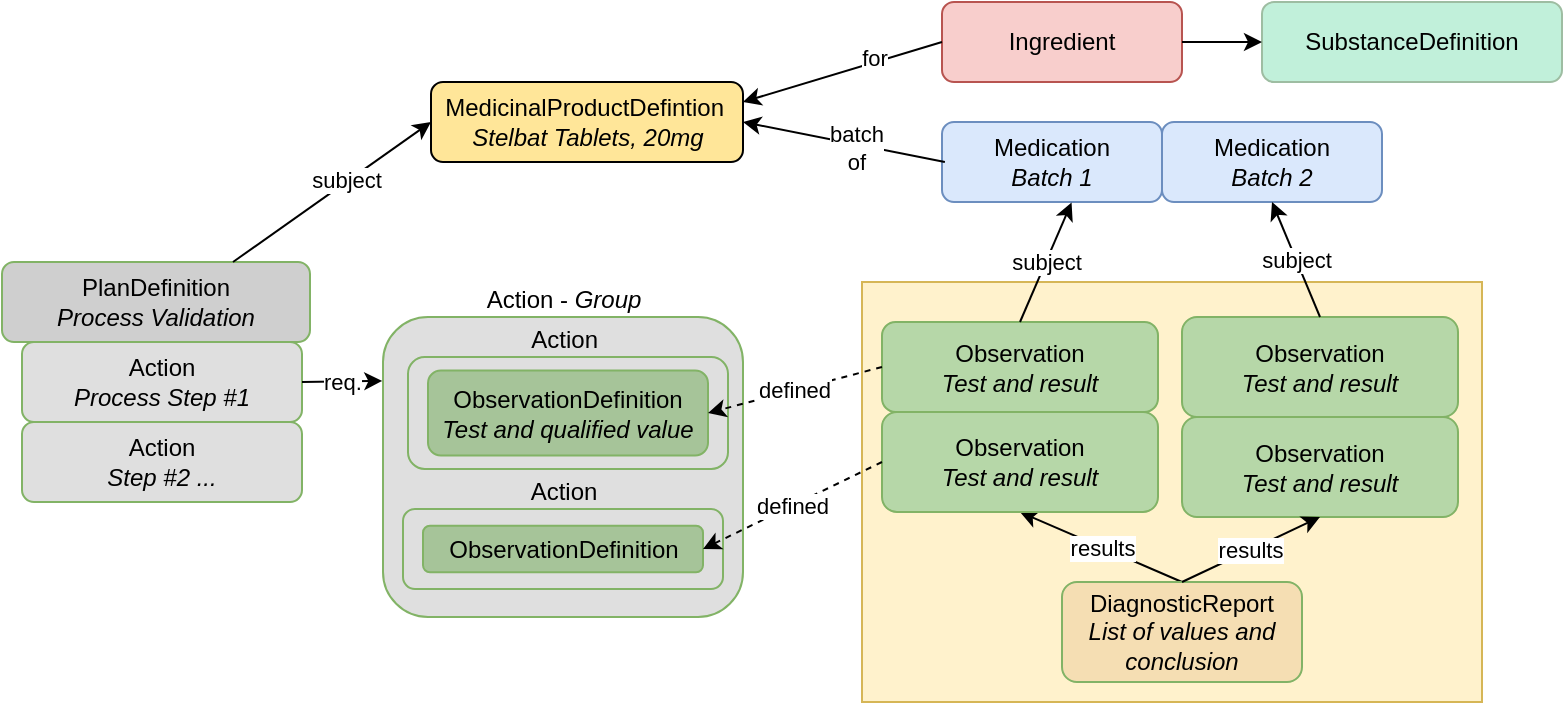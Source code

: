 <mxfile version="21.6.5" type="device">
  <diagram id="C5RBs43oDa-KdzZeNtuy" name="Page-1">
    <mxGraphModel dx="715" dy="1655" grid="1" gridSize="10" guides="1" tooltips="1" connect="1" arrows="1" fold="1" page="1" pageScale="1" pageWidth="827" pageHeight="1169" math="0" shadow="0">
      <root>
        <mxCell id="WIyWlLk6GJQsqaUBKTNV-0" />
        <mxCell id="WIyWlLk6GJQsqaUBKTNV-1" parent="WIyWlLk6GJQsqaUBKTNV-0" />
        <mxCell id="Kh6UWCqLEouyqFOK7ntM-29" value="" style="rounded=0;whiteSpace=wrap;html=1;fillColor=#fff2cc;strokeColor=#d6b656;" parent="WIyWlLk6GJQsqaUBKTNV-1" vertex="1">
          <mxGeometry x="440" width="310" height="210" as="geometry" />
        </mxCell>
        <mxCell id="PtvGfc8u3fFPzmpzfyYF-6" value="results" style="endArrow=classic;html=1;rounded=0;exitX=0.5;exitY=0;exitDx=0;exitDy=0;entryX=0.5;entryY=1;entryDx=0;entryDy=0;" parent="WIyWlLk6GJQsqaUBKTNV-1" source="fafH0U7rZojqmzMNoOSG-25" target="Kh6UWCqLEouyqFOK7ntM-6" edge="1">
          <mxGeometry width="50" height="50" relative="1" as="geometry">
            <mxPoint x="610" y="110" as="sourcePoint" />
            <mxPoint x="686.5" y="150" as="targetPoint" />
          </mxGeometry>
        </mxCell>
        <mxCell id="PtvGfc8u3fFPzmpzfyYF-7" value="MedicinalProductDefintion&amp;nbsp;&lt;br&gt;&lt;i style=&quot;border-color: var(--border-color);&quot;&gt;Stelbat Tablets, 20mg&lt;/i&gt;" style="rounded=1;whiteSpace=wrap;html=1;fontSize=12;glass=0;strokeWidth=1;shadow=0;fillColor=#ffe699;" parent="WIyWlLk6GJQsqaUBKTNV-1" vertex="1">
          <mxGeometry x="224.5" y="-100" width="156" height="40" as="geometry" />
        </mxCell>
        <mxCell id="PtvGfc8u3fFPzmpzfyYF-18" value="PlanDefinition&lt;br&gt;&lt;i&gt;Process Validation&lt;/i&gt;" style="rounded=1;whiteSpace=wrap;html=1;fontSize=12;glass=0;strokeWidth=1;shadow=0;fillColor=#cfcfcf;strokeColor=#82b366;" parent="WIyWlLk6GJQsqaUBKTNV-1" vertex="1">
          <mxGeometry x="10" y="-10" width="154" height="40" as="geometry" />
        </mxCell>
        <mxCell id="fafH0U7rZojqmzMNoOSG-25" value="DiagnosticReport&lt;br&gt;&lt;i&gt;List of values and conclusion&lt;/i&gt;" style="rounded=1;whiteSpace=wrap;html=1;fontSize=12;glass=0;strokeWidth=1;shadow=0;fillColor=#F5DEB3;strokeColor=#82b366;" parent="WIyWlLk6GJQsqaUBKTNV-1" vertex="1">
          <mxGeometry x="540" y="150" width="120" height="50" as="geometry" />
        </mxCell>
        <mxCell id="Kh6UWCqLEouyqFOK7ntM-0" value="Action&lt;br&gt;&lt;i&gt;Process Step #1&lt;/i&gt;" style="rounded=1;whiteSpace=wrap;html=1;fontSize=12;glass=0;strokeWidth=1;shadow=0;fillColor=#dfdfdf;strokeColor=#82b366;" parent="WIyWlLk6GJQsqaUBKTNV-1" vertex="1">
          <mxGeometry x="20" y="30" width="140" height="40" as="geometry" />
        </mxCell>
        <mxCell id="Kh6UWCqLEouyqFOK7ntM-1" value="Action&lt;br&gt;&lt;i&gt;Step #2 ...&lt;/i&gt;" style="rounded=1;whiteSpace=wrap;html=1;fontSize=12;glass=0;strokeWidth=1;shadow=0;fillColor=#dfdfdf;strokeColor=#82b366;" parent="WIyWlLk6GJQsqaUBKTNV-1" vertex="1">
          <mxGeometry x="20" y="70" width="140" height="40" as="geometry" />
        </mxCell>
        <mxCell id="Kh6UWCqLEouyqFOK7ntM-5" value="Observation&lt;br&gt;&lt;i&gt;Test and result&lt;/i&gt;" style="rounded=1;whiteSpace=wrap;html=1;fontSize=12;glass=0;strokeWidth=1;shadow=0;fillColor=#b6d7a8;strokeColor=#82b366;" parent="WIyWlLk6GJQsqaUBKTNV-1" vertex="1">
          <mxGeometry x="450" y="20" width="138" height="45" as="geometry" />
        </mxCell>
        <mxCell id="Kh6UWCqLEouyqFOK7ntM-6" value="Observation&lt;br&gt;&lt;i&gt;Test and result&lt;/i&gt;" style="rounded=1;whiteSpace=wrap;html=1;fontSize=12;glass=0;strokeWidth=1;shadow=0;fillColor=#b6d7a8;strokeColor=#82b366;" parent="WIyWlLk6GJQsqaUBKTNV-1" vertex="1">
          <mxGeometry x="450" y="65" width="138" height="50" as="geometry" />
        </mxCell>
        <mxCell id="Kh6UWCqLEouyqFOK7ntM-7" value="Medication&lt;br&gt;&lt;i&gt;Batch 1&lt;/i&gt;" style="rounded=1;whiteSpace=wrap;html=1;fontSize=12;glass=0;strokeWidth=1;shadow=0;fillColor=#dae8fc;strokeColor=#6c8ebf;" parent="WIyWlLk6GJQsqaUBKTNV-1" vertex="1">
          <mxGeometry x="480" y="-80" width="110" height="40" as="geometry" />
        </mxCell>
        <mxCell id="Kh6UWCqLEouyqFOK7ntM-8" value="" style="endArrow=classic;html=1;rounded=0;exitX=0.75;exitY=0;exitDx=0;exitDy=0;entryX=0;entryY=0.5;entryDx=0;entryDy=0;" parent="WIyWlLk6GJQsqaUBKTNV-1" source="PtvGfc8u3fFPzmpzfyYF-18" target="PtvGfc8u3fFPzmpzfyYF-7" edge="1">
          <mxGeometry width="50" height="50" relative="1" as="geometry">
            <mxPoint x="180" y="60" as="sourcePoint" />
            <mxPoint x="250" y="50" as="targetPoint" />
          </mxGeometry>
        </mxCell>
        <mxCell id="Kh6UWCqLEouyqFOK7ntM-28" value="subject" style="edgeLabel;html=1;align=center;verticalAlign=middle;resizable=0;points=[];" parent="Kh6UWCqLEouyqFOK7ntM-8" vertex="1" connectable="0">
          <mxGeometry x="0.238" y="-3" relative="1" as="geometry">
            <mxPoint x="-7" as="offset" />
          </mxGeometry>
        </mxCell>
        <mxCell id="Kh6UWCqLEouyqFOK7ntM-9" value="" style="endArrow=classic;html=1;rounded=0;entryX=1;entryY=0.5;entryDx=0;entryDy=0;exitX=0.013;exitY=0.5;exitDx=0;exitDy=0;exitPerimeter=0;" parent="WIyWlLk6GJQsqaUBKTNV-1" source="Kh6UWCqLEouyqFOK7ntM-7" target="PtvGfc8u3fFPzmpzfyYF-7" edge="1">
          <mxGeometry width="50" height="50" relative="1" as="geometry">
            <mxPoint x="610" y="-20" as="sourcePoint" />
            <mxPoint x="340" y="-20" as="targetPoint" />
          </mxGeometry>
        </mxCell>
        <mxCell id="Kh6UWCqLEouyqFOK7ntM-27" value="batch&lt;br&gt;of" style="edgeLabel;html=1;align=center;verticalAlign=middle;resizable=0;points=[];" parent="Kh6UWCqLEouyqFOK7ntM-9" vertex="1" connectable="0">
          <mxGeometry x="-0.401" y="1" relative="1" as="geometry">
            <mxPoint x="-14" y="-2" as="offset" />
          </mxGeometry>
        </mxCell>
        <mxCell id="Kh6UWCqLEouyqFOK7ntM-11" value="subject" style="endArrow=classic;html=1;rounded=0;entryX=0.589;entryY=1.005;entryDx=0;entryDy=0;entryPerimeter=0;exitX=0.5;exitY=0;exitDx=0;exitDy=0;" parent="WIyWlLk6GJQsqaUBKTNV-1" source="Kh6UWCqLEouyqFOK7ntM-5" target="Kh6UWCqLEouyqFOK7ntM-7" edge="1">
          <mxGeometry x="0.006" width="50" height="50" relative="1" as="geometry">
            <mxPoint x="515" y="10" as="sourcePoint" />
            <mxPoint x="560" y="-40" as="targetPoint" />
            <mxPoint as="offset" />
          </mxGeometry>
        </mxCell>
        <mxCell id="Kh6UWCqLEouyqFOK7ntM-12" value="Medication&lt;br&gt;&lt;i&gt;Batch 2&lt;/i&gt;" style="rounded=1;whiteSpace=wrap;html=1;fontSize=12;glass=0;strokeWidth=1;shadow=0;fillColor=#dae8fc;strokeColor=#6c8ebf;" parent="WIyWlLk6GJQsqaUBKTNV-1" vertex="1">
          <mxGeometry x="590" y="-80" width="110" height="40" as="geometry" />
        </mxCell>
        <mxCell id="Kh6UWCqLEouyqFOK7ntM-15" value="Observation&lt;br&gt;&lt;i&gt;Test and result&lt;/i&gt;" style="rounded=1;whiteSpace=wrap;html=1;fontSize=12;glass=0;strokeWidth=1;shadow=0;fillColor=#b6d7a8;strokeColor=#82b366;" parent="WIyWlLk6GJQsqaUBKTNV-1" vertex="1">
          <mxGeometry x="600" y="17.5" width="138" height="50" as="geometry" />
        </mxCell>
        <mxCell id="Kh6UWCqLEouyqFOK7ntM-16" value="Observation&lt;br&gt;&lt;i&gt;Test and result&lt;/i&gt;" style="rounded=1;whiteSpace=wrap;html=1;fontSize=12;glass=0;strokeWidth=1;shadow=0;fillColor=#b6d7a8;strokeColor=#82b366;" parent="WIyWlLk6GJQsqaUBKTNV-1" vertex="1">
          <mxGeometry x="600" y="67.5" width="138" height="50" as="geometry" />
        </mxCell>
        <mxCell id="Kh6UWCqLEouyqFOK7ntM-19" value="results" style="endArrow=classic;html=1;rounded=0;exitX=0.5;exitY=0;exitDx=0;exitDy=0;entryX=0.5;entryY=1;entryDx=0;entryDy=0;" parent="WIyWlLk6GJQsqaUBKTNV-1" source="fafH0U7rZojqmzMNoOSG-25" target="Kh6UWCqLEouyqFOK7ntM-16" edge="1">
          <mxGeometry width="50" height="50" relative="1" as="geometry">
            <mxPoint x="600" y="170" as="sourcePoint" />
            <mxPoint x="529" y="125" as="targetPoint" />
          </mxGeometry>
        </mxCell>
        <mxCell id="Kh6UWCqLEouyqFOK7ntM-24" value="subject" style="endArrow=classic;html=1;rounded=0;entryX=0.5;entryY=1;entryDx=0;entryDy=0;exitX=0.5;exitY=0;exitDx=0;exitDy=0;" parent="WIyWlLk6GJQsqaUBKTNV-1" source="Kh6UWCqLEouyqFOK7ntM-15" target="Kh6UWCqLEouyqFOK7ntM-12" edge="1">
          <mxGeometry x="-0.009" width="50" height="50" relative="1" as="geometry">
            <mxPoint x="568" y="47.5" as="sourcePoint" />
            <mxPoint x="600" y="-20" as="targetPoint" />
            <mxPoint as="offset" />
          </mxGeometry>
        </mxCell>
        <mxCell id="Kh6UWCqLEouyqFOK7ntM-25" value="Ingredient" style="rounded=1;whiteSpace=wrap;html=1;fontSize=12;glass=0;strokeWidth=1;shadow=0;fillColor=#f8cecc;strokeColor=#b85450;" parent="WIyWlLk6GJQsqaUBKTNV-1" vertex="1">
          <mxGeometry x="480" y="-140" width="120" height="40" as="geometry" />
        </mxCell>
        <mxCell id="Kh6UWCqLEouyqFOK7ntM-26" value="for" style="endArrow=classic;html=1;rounded=0;entryX=1;entryY=0.25;entryDx=0;entryDy=0;exitX=0;exitY=0.5;exitDx=0;exitDy=0;" parent="WIyWlLk6GJQsqaUBKTNV-1" source="Kh6UWCqLEouyqFOK7ntM-25" target="PtvGfc8u3fFPzmpzfyYF-7" edge="1">
          <mxGeometry x="-0.333" y="-2" width="50" height="50" relative="1" as="geometry">
            <mxPoint x="461.43" y="-50" as="sourcePoint" />
            <mxPoint x="386" y="-60" as="targetPoint" />
            <mxPoint as="offset" />
          </mxGeometry>
        </mxCell>
        <mxCell id="IEeFdyCGopTc3gh3-DFE-2" value="SubstanceDefinition" style="rounded=1;whiteSpace=wrap;html=1;fontSize=12;glass=0;strokeWidth=1;shadow=0;fillColor=#c1f0da;strokeColor=#9ebda2;" parent="WIyWlLk6GJQsqaUBKTNV-1" vertex="1">
          <mxGeometry x="640" y="-140" width="150" height="40" as="geometry" />
        </mxCell>
        <mxCell id="IEeFdyCGopTc3gh3-DFE-3" value="" style="endArrow=classic;html=1;rounded=0;exitX=1;exitY=0.5;exitDx=0;exitDy=0;" parent="WIyWlLk6GJQsqaUBKTNV-1" source="Kh6UWCqLEouyqFOK7ntM-25" edge="1">
          <mxGeometry x="-0.333" y="-2" width="50" height="50" relative="1" as="geometry">
            <mxPoint x="490" y="-110" as="sourcePoint" />
            <mxPoint x="640" y="-120" as="targetPoint" />
            <mxPoint as="offset" />
          </mxGeometry>
        </mxCell>
        <mxCell id="PtvGfc8u3fFPzmpzfyYF-35" value="req." style="endArrow=classic;html=1;rounded=0;entryX=-0.002;entryY=0.213;entryDx=0;entryDy=0;entryPerimeter=0;" parent="WIyWlLk6GJQsqaUBKTNV-1" edge="1" target="s6ARuql6I0Vrlw7fYwaO-8">
          <mxGeometry width="50" height="50" relative="1" as="geometry">
            <mxPoint x="160" y="50" as="sourcePoint" />
            <mxPoint x="200" y="50" as="targetPoint" />
          </mxGeometry>
        </mxCell>
        <mxCell id="s6ARuql6I0Vrlw7fYwaO-9" value="" style="group" vertex="1" connectable="0" parent="WIyWlLk6GJQsqaUBKTNV-1">
          <mxGeometry x="200.5" y="17.5" width="180" height="156" as="geometry" />
        </mxCell>
        <mxCell id="s6ARuql6I0Vrlw7fYwaO-8" value="Action - &lt;i&gt;Group&lt;/i&gt;" style="rounded=1;whiteSpace=wrap;html=1;fontSize=12;glass=0;strokeWidth=1;shadow=0;fillColor=#dfdfdf;strokeColor=#82b366;labelPosition=center;verticalLabelPosition=top;align=center;verticalAlign=bottom;" vertex="1" parent="s6ARuql6I0Vrlw7fYwaO-9">
          <mxGeometry width="180" height="150" as="geometry" />
        </mxCell>
        <mxCell id="s6ARuql6I0Vrlw7fYwaO-3" value="" style="group" vertex="1" connectable="0" parent="s6ARuql6I0Vrlw7fYwaO-9">
          <mxGeometry x="12.5" y="20" width="160" height="56" as="geometry" />
        </mxCell>
        <mxCell id="IEeFdyCGopTc3gh3-DFE-0" value="Action&amp;nbsp;" style="rounded=1;whiteSpace=wrap;html=1;fontSize=12;glass=0;strokeWidth=1;shadow=0;fillColor=#dfdfdf;strokeColor=#82b366;labelPosition=center;verticalLabelPosition=top;align=center;verticalAlign=bottom;" parent="s6ARuql6I0Vrlw7fYwaO-3" vertex="1">
          <mxGeometry width="160" height="56" as="geometry" />
        </mxCell>
        <mxCell id="IEeFdyCGopTc3gh3-DFE-13" value="ObservationDefinition&lt;br&gt;&lt;i&gt;Test and qualified value&lt;/i&gt;" style="rounded=1;whiteSpace=wrap;html=1;fontSize=12;glass=0;strokeWidth=1;shadow=0;fillColor=#A6C499;strokeColor=#82b366;" parent="s6ARuql6I0Vrlw7fYwaO-3" vertex="1">
          <mxGeometry x="10" y="6.75" width="140" height="42.5" as="geometry" />
        </mxCell>
        <mxCell id="s6ARuql6I0Vrlw7fYwaO-4" value="" style="group" vertex="1" connectable="0" parent="s6ARuql6I0Vrlw7fYwaO-9">
          <mxGeometry x="10" y="100" width="160" height="56" as="geometry" />
        </mxCell>
        <mxCell id="s6ARuql6I0Vrlw7fYwaO-7" value="" style="group" vertex="1" connectable="0" parent="s6ARuql6I0Vrlw7fYwaO-4">
          <mxGeometry y="-4" width="160" height="40" as="geometry" />
        </mxCell>
        <mxCell id="s6ARuql6I0Vrlw7fYwaO-5" value="Action" style="rounded=1;whiteSpace=wrap;html=1;fontSize=12;glass=0;strokeWidth=1;shadow=0;fillColor=#dfdfdf;strokeColor=#82b366;labelPosition=center;verticalLabelPosition=top;align=center;verticalAlign=bottom;" vertex="1" parent="s6ARuql6I0Vrlw7fYwaO-7">
          <mxGeometry width="160" height="40" as="geometry" />
        </mxCell>
        <mxCell id="s6ARuql6I0Vrlw7fYwaO-6" value="ObservationDefinition" style="rounded=1;whiteSpace=wrap;html=1;fontSize=12;glass=0;strokeWidth=1;shadow=0;fillColor=#A6C499;strokeColor=#82b366;" vertex="1" parent="s6ARuql6I0Vrlw7fYwaO-7">
          <mxGeometry x="10" y="8.375" width="140" height="23.25" as="geometry" />
        </mxCell>
        <mxCell id="Kh6UWCqLEouyqFOK7ntM-22" value="defined" style="endArrow=classic;html=1;rounded=0;entryX=1;entryY=0.5;entryDx=0;entryDy=0;dashed=1;exitX=0;exitY=0.5;exitDx=0;exitDy=0;" parent="WIyWlLk6GJQsqaUBKTNV-1" source="Kh6UWCqLEouyqFOK7ntM-5" target="IEeFdyCGopTc3gh3-DFE-13" edge="1">
          <mxGeometry x="-0.004" width="50" height="50" relative="1" as="geometry">
            <mxPoint x="410" y="100" as="sourcePoint" />
            <mxPoint x="368" y="100" as="targetPoint" />
            <mxPoint as="offset" />
          </mxGeometry>
        </mxCell>
        <mxCell id="Kh6UWCqLEouyqFOK7ntM-21" value="defined" style="endArrow=classic;html=1;rounded=0;entryX=1;entryY=0.5;entryDx=0;entryDy=0;dashed=1;exitX=0;exitY=0.5;exitDx=0;exitDy=0;" parent="WIyWlLk6GJQsqaUBKTNV-1" source="Kh6UWCqLEouyqFOK7ntM-6" target="s6ARuql6I0Vrlw7fYwaO-6" edge="1">
          <mxGeometry width="50" height="50" relative="1" as="geometry">
            <mxPoint x="400" y="90" as="sourcePoint" />
            <mxPoint x="352.5" y="107.75" as="targetPoint" />
          </mxGeometry>
        </mxCell>
      </root>
    </mxGraphModel>
  </diagram>
</mxfile>
